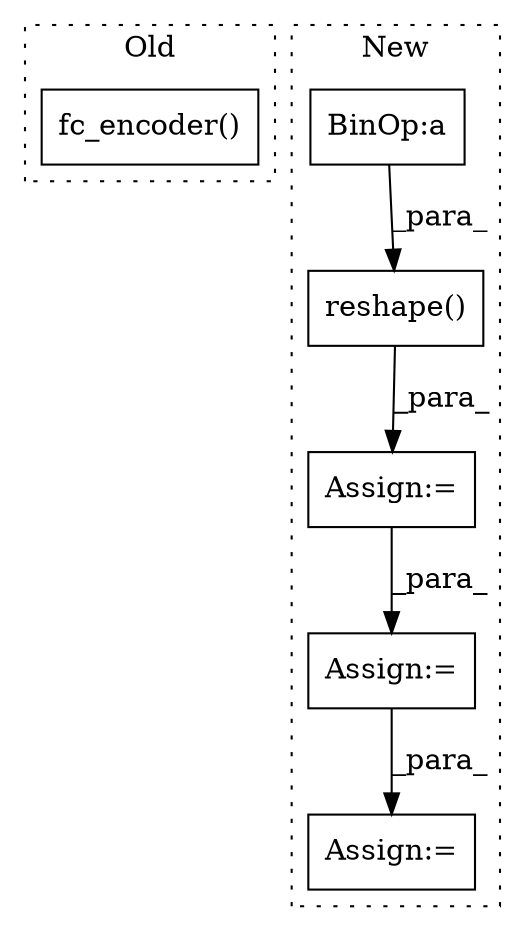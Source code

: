 digraph G {
subgraph cluster0 {
1 [label="fc_encoder()" a="75" s="1002,1019" l="16,1" shape="box"];
label = "Old";
style="dotted";
}
subgraph cluster1 {
2 [label="reshape()" a="75" s="1708,1727" l="10,1" shape="box"];
3 [label="BinOp:a" a="82" s="1719" l="3" shape="box"];
4 [label="Assign:=" a="68" s="1800" l="3" shape="box"];
5 [label="Assign:=" a="68" s="1705" l="3" shape="box"];
6 [label="Assign:=" a="68" s="1738" l="3" shape="box"];
label = "New";
style="dotted";
}
2 -> 5 [label="_para_"];
3 -> 2 [label="_para_"];
5 -> 6 [label="_para_"];
6 -> 4 [label="_para_"];
}